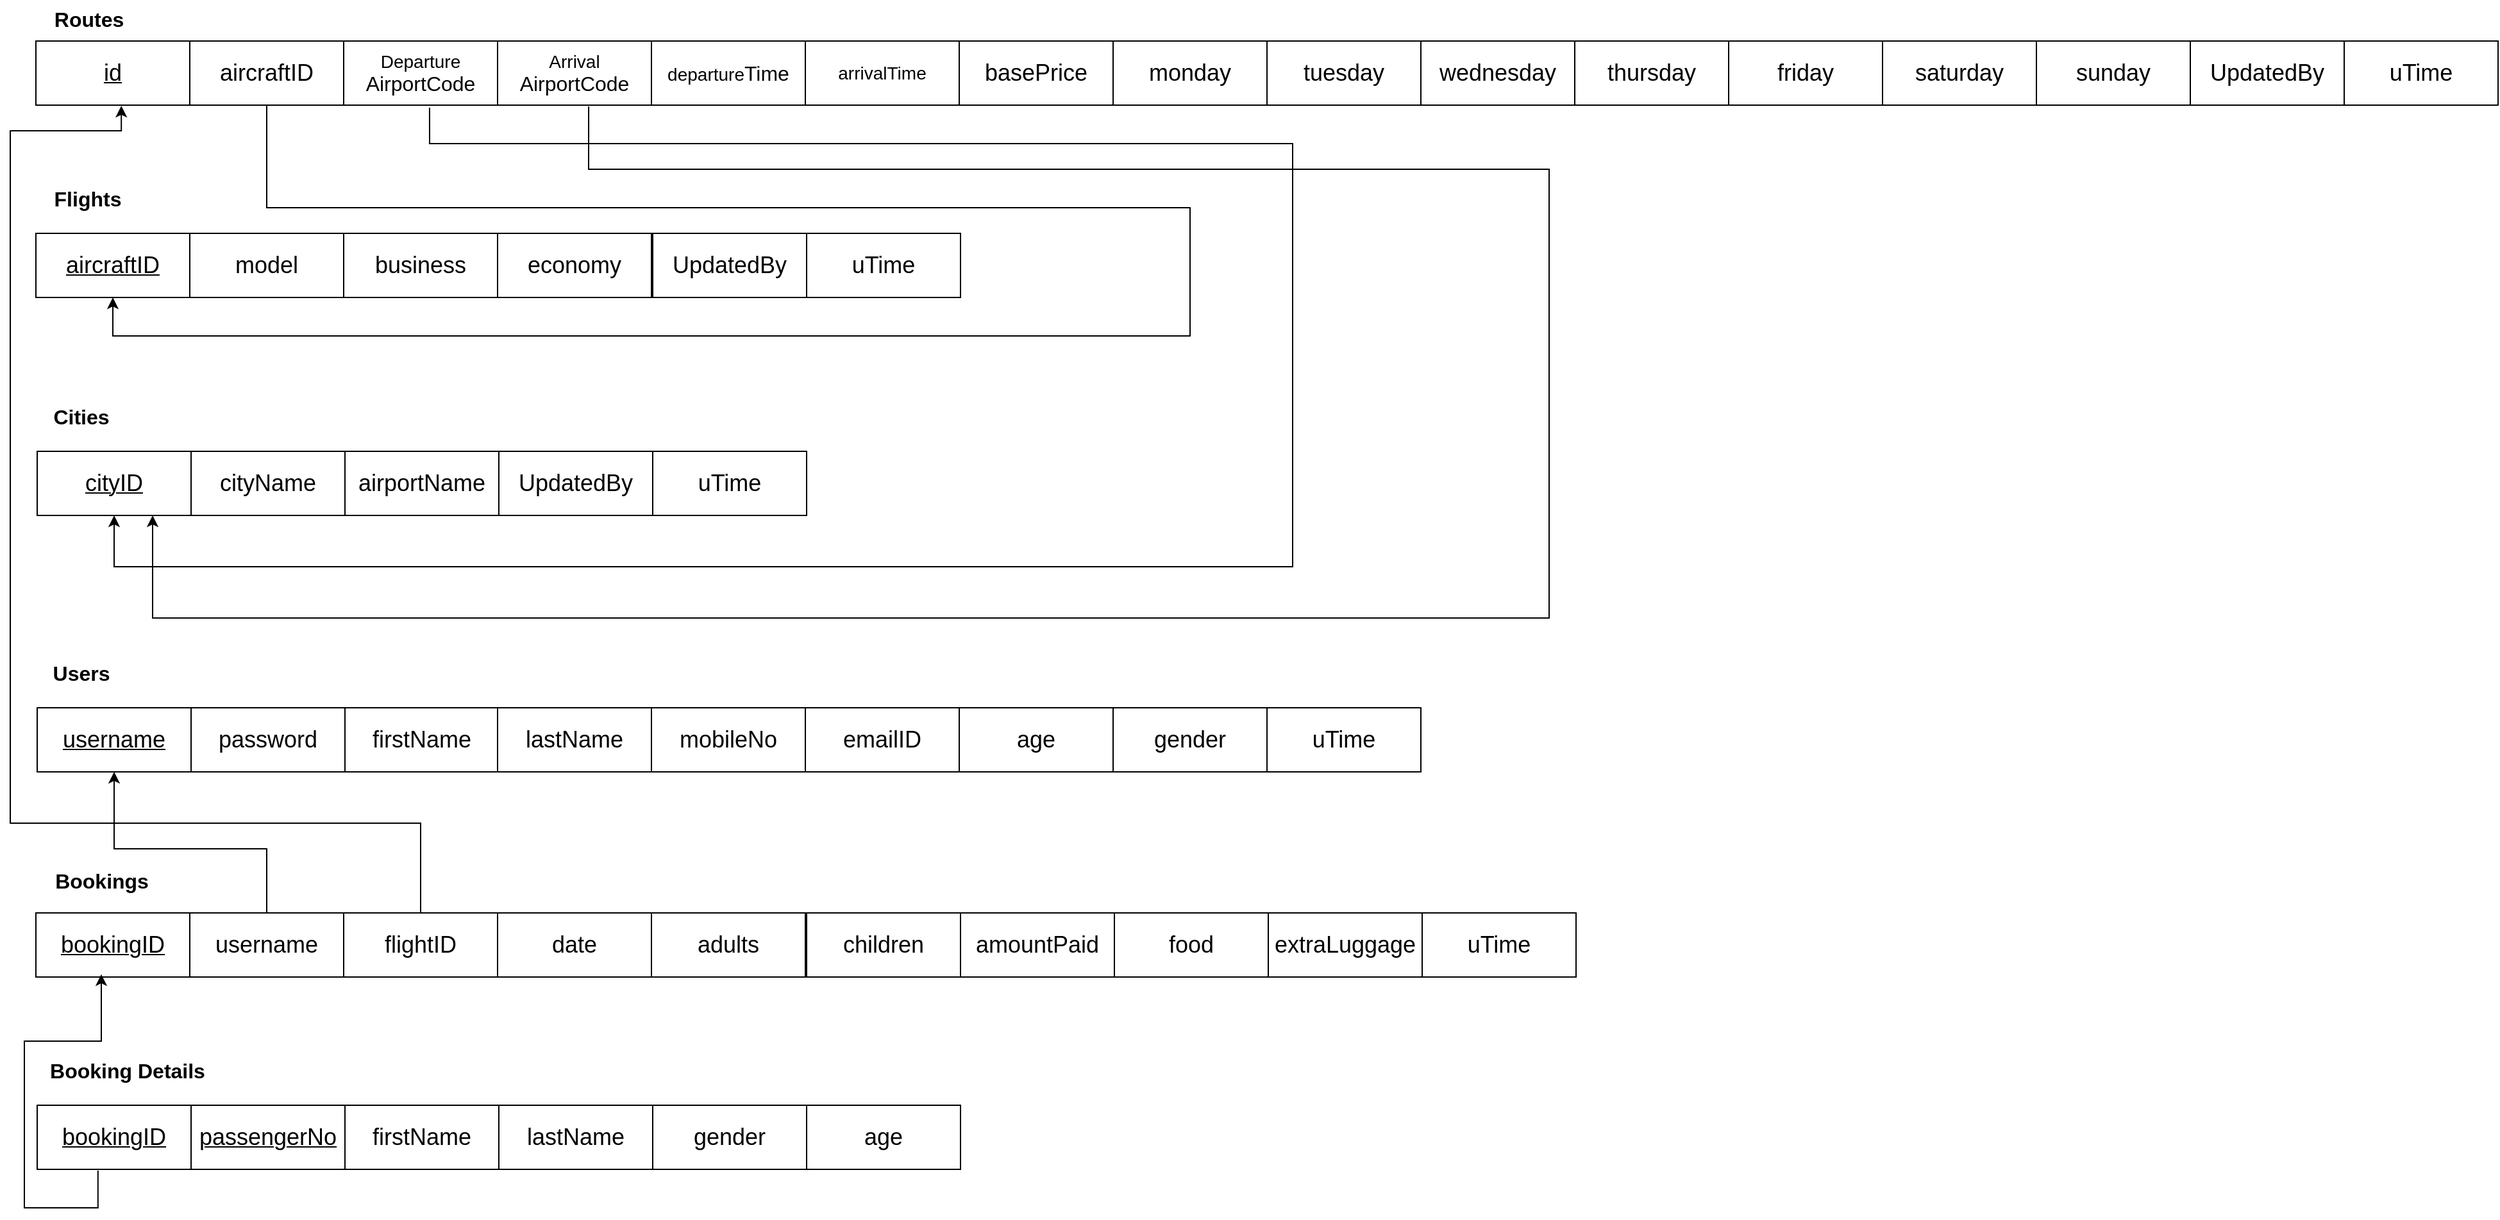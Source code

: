 <mxfile version="24.7.17">
  <diagram name="Page-1" id="sCcfLyy0vtP1j9GHQ2U_">
    <mxGraphModel dx="1985" dy="803" grid="1" gridSize="10" guides="1" tooltips="1" connect="1" arrows="1" fold="1" page="1" pageScale="1" pageWidth="850" pageHeight="1100" math="0" shadow="0">
      <root>
        <mxCell id="0" />
        <mxCell id="1" parent="0" />
        <mxCell id="HDAIHqW3xJN0AV3oF5u7-3" value="&lt;u&gt;&lt;font style=&quot;font-size: 18px;&quot;&gt;id&lt;/font&gt;&lt;/u&gt;" style="rounded=0;whiteSpace=wrap;html=1;" parent="1" vertex="1">
          <mxGeometry x="40" y="80" width="120" height="50" as="geometry" />
        </mxCell>
        <mxCell id="HDAIHqW3xJN0AV3oF5u7-4" value="&lt;font style=&quot;font-size: 18px;&quot;&gt;aircraftID&lt;/font&gt;" style="rounded=0;whiteSpace=wrap;html=1;" parent="1" vertex="1">
          <mxGeometry x="160" y="80" width="120" height="50" as="geometry" />
        </mxCell>
        <mxCell id="HDAIHqW3xJN0AV3oF5u7-5" value="&lt;div style=&quot;&quot;&gt;&lt;font style=&quot;font-size: 14px;&quot;&gt;Departure&lt;/font&gt;&lt;/div&gt;&lt;div style=&quot;&quot;&gt;&lt;font size=&quot;3&quot;&gt;AirportCode&lt;/font&gt;&lt;/div&gt;" style="rounded=0;whiteSpace=wrap;html=1;align=center;" parent="1" vertex="1">
          <mxGeometry x="280" y="80" width="120" height="50" as="geometry" />
        </mxCell>
        <mxCell id="HDAIHqW3xJN0AV3oF5u7-6" value="&lt;font style=&quot;font-size: 14px;&quot;&gt;Arrival&lt;/font&gt;&lt;div&gt;&lt;font size=&quot;3&quot;&gt;AirportCode&lt;/font&gt;&lt;/div&gt;" style="rounded=0;whiteSpace=wrap;html=1;" parent="1" vertex="1">
          <mxGeometry x="400" y="80" width="120" height="50" as="geometry" />
        </mxCell>
        <mxCell id="HDAIHqW3xJN0AV3oF5u7-7" value="&lt;font style=&quot;font-size: 14px;&quot;&gt;departure&lt;/font&gt;&lt;span style=&quot;font-size: medium; background-color: initial;&quot;&gt;Time&lt;/span&gt;" style="rounded=0;whiteSpace=wrap;html=1;" parent="1" vertex="1">
          <mxGeometry x="520" y="80" width="120" height="50" as="geometry" />
        </mxCell>
        <mxCell id="HDAIHqW3xJN0AV3oF5u7-8" value="&lt;font style=&quot;font-size: 14px;&quot;&gt;arrivalTime&lt;/font&gt;" style="rounded=0;whiteSpace=wrap;html=1;" parent="1" vertex="1">
          <mxGeometry x="640" y="80" width="120" height="50" as="geometry" />
        </mxCell>
        <mxCell id="HDAIHqW3xJN0AV3oF5u7-9" value="&lt;font style=&quot;font-size: 18px;&quot;&gt;basePrice&lt;/font&gt;" style="rounded=0;whiteSpace=wrap;html=1;" parent="1" vertex="1">
          <mxGeometry x="760" y="80" width="120" height="50" as="geometry" />
        </mxCell>
        <mxCell id="HDAIHqW3xJN0AV3oF5u7-10" value="&lt;font style=&quot;font-size: 18px;&quot;&gt;monday&lt;/font&gt;" style="rounded=0;whiteSpace=wrap;html=1;" parent="1" vertex="1">
          <mxGeometry x="880" y="80" width="120" height="50" as="geometry" />
        </mxCell>
        <mxCell id="HDAIHqW3xJN0AV3oF5u7-11" value="&lt;font style=&quot;font-size: 18px;&quot;&gt;tuesday&lt;/font&gt;" style="rounded=0;whiteSpace=wrap;html=1;" parent="1" vertex="1">
          <mxGeometry x="1000" y="80" width="120" height="50" as="geometry" />
        </mxCell>
        <mxCell id="HDAIHqW3xJN0AV3oF5u7-12" value="&lt;font style=&quot;font-size: 18px;&quot;&gt;wednesday&lt;/font&gt;" style="rounded=0;whiteSpace=wrap;html=1;" parent="1" vertex="1">
          <mxGeometry x="1120" y="80" width="120" height="50" as="geometry" />
        </mxCell>
        <mxCell id="HDAIHqW3xJN0AV3oF5u7-13" value="&lt;font style=&quot;font-size: 18px;&quot;&gt;thursday&lt;/font&gt;" style="rounded=0;whiteSpace=wrap;html=1;" parent="1" vertex="1">
          <mxGeometry x="1240" y="80" width="120" height="50" as="geometry" />
        </mxCell>
        <mxCell id="HDAIHqW3xJN0AV3oF5u7-14" value="&lt;font style=&quot;font-size: 18px;&quot;&gt;friday&lt;/font&gt;" style="rounded=0;whiteSpace=wrap;html=1;" parent="1" vertex="1">
          <mxGeometry x="1360" y="80" width="120" height="50" as="geometry" />
        </mxCell>
        <mxCell id="HDAIHqW3xJN0AV3oF5u7-15" value="&lt;font style=&quot;font-size: 18px;&quot;&gt;saturday&lt;/font&gt;" style="rounded=0;whiteSpace=wrap;html=1;" parent="1" vertex="1">
          <mxGeometry x="1480" y="80" width="120" height="50" as="geometry" />
        </mxCell>
        <mxCell id="HDAIHqW3xJN0AV3oF5u7-16" value="&lt;font style=&quot;font-size: 18px;&quot;&gt;sunday&lt;/font&gt;" style="rounded=0;whiteSpace=wrap;html=1;" parent="1" vertex="1">
          <mxGeometry x="1600" y="80" width="120" height="50" as="geometry" />
        </mxCell>
        <mxCell id="HDAIHqW3xJN0AV3oF5u7-17" value="&lt;b&gt;&lt;font style=&quot;font-size: 16px;&quot;&gt;Routes&lt;/font&gt;&lt;/b&gt;" style="text;html=1;align=center;verticalAlign=middle;resizable=0;points=[];autosize=1;strokeColor=none;fillColor=none;" parent="1" vertex="1">
          <mxGeometry x="41" y="48" width="80" height="30" as="geometry" />
        </mxCell>
        <mxCell id="HDAIHqW3xJN0AV3oF5u7-18" value="&lt;u&gt;&lt;font style=&quot;font-size: 18px;&quot;&gt;aircraftID&lt;/font&gt;&lt;/u&gt;" style="rounded=0;whiteSpace=wrap;html=1;" parent="1" vertex="1">
          <mxGeometry x="40" y="230" width="120" height="50" as="geometry" />
        </mxCell>
        <mxCell id="HDAIHqW3xJN0AV3oF5u7-19" value="&lt;font style=&quot;font-size: 18px;&quot;&gt;model&lt;/font&gt;" style="rounded=0;whiteSpace=wrap;html=1;" parent="1" vertex="1">
          <mxGeometry x="160" y="230" width="120" height="50" as="geometry" />
        </mxCell>
        <mxCell id="HDAIHqW3xJN0AV3oF5u7-20" value="&lt;font style=&quot;font-size: 18px;&quot;&gt;business&lt;/font&gt;" style="rounded=0;whiteSpace=wrap;html=1;" parent="1" vertex="1">
          <mxGeometry x="280" y="230" width="120" height="50" as="geometry" />
        </mxCell>
        <mxCell id="HDAIHqW3xJN0AV3oF5u7-21" value="&lt;font style=&quot;font-size: 18px;&quot;&gt;economy&lt;/font&gt;" style="rounded=0;whiteSpace=wrap;html=1;" parent="1" vertex="1">
          <mxGeometry x="400" y="230" width="120" height="50" as="geometry" />
        </mxCell>
        <mxCell id="HDAIHqW3xJN0AV3oF5u7-22" value="&lt;b&gt;&lt;font style=&quot;font-size: 16px;&quot;&gt;Flights&lt;/font&gt;&lt;/b&gt;" style="text;html=1;align=center;verticalAlign=middle;resizable=0;points=[];autosize=1;strokeColor=none;fillColor=none;" parent="1" vertex="1">
          <mxGeometry x="40" y="188" width="80" height="30" as="geometry" />
        </mxCell>
        <mxCell id="HDAIHqW3xJN0AV3oF5u7-23" value="" style="endArrow=classic;html=1;rounded=0;exitX=0.5;exitY=1;exitDx=0;exitDy=0;entryX=0.5;entryY=1;entryDx=0;entryDy=0;edgeStyle=orthogonalEdgeStyle;elbow=vertical;" parent="1" source="HDAIHqW3xJN0AV3oF5u7-4" target="HDAIHqW3xJN0AV3oF5u7-18" edge="1">
          <mxGeometry width="50" height="50" relative="1" as="geometry">
            <mxPoint x="450" y="310" as="sourcePoint" />
            <mxPoint x="500" y="260" as="targetPoint" />
            <Array as="points">
              <mxPoint x="220" y="210" />
              <mxPoint x="940" y="210" />
              <mxPoint x="940" y="310" />
              <mxPoint x="100" y="310" />
            </Array>
          </mxGeometry>
        </mxCell>
        <mxCell id="HDAIHqW3xJN0AV3oF5u7-24" value="&lt;u&gt;&lt;font style=&quot;font-size: 18px;&quot;&gt;cityID&lt;/font&gt;&lt;/u&gt;" style="rounded=0;whiteSpace=wrap;html=1;" parent="1" vertex="1">
          <mxGeometry x="41" y="400" width="120" height="50" as="geometry" />
        </mxCell>
        <mxCell id="HDAIHqW3xJN0AV3oF5u7-25" value="&lt;font style=&quot;font-size: 18px;&quot;&gt;cityName&lt;/font&gt;" style="rounded=0;whiteSpace=wrap;html=1;" parent="1" vertex="1">
          <mxGeometry x="161" y="400" width="120" height="50" as="geometry" />
        </mxCell>
        <mxCell id="HDAIHqW3xJN0AV3oF5u7-26" value="&lt;font style=&quot;font-size: 18px;&quot;&gt;airportName&lt;/font&gt;" style="rounded=0;whiteSpace=wrap;html=1;" parent="1" vertex="1">
          <mxGeometry x="281" y="400" width="120" height="50" as="geometry" />
        </mxCell>
        <mxCell id="HDAIHqW3xJN0AV3oF5u7-27" value="" style="endArrow=classic;html=1;rounded=0;entryX=0.5;entryY=1;entryDx=0;entryDy=0;exitX=0.558;exitY=1.04;exitDx=0;exitDy=0;exitPerimeter=0;edgeStyle=orthogonalEdgeStyle;" parent="1" source="HDAIHqW3xJN0AV3oF5u7-5" target="HDAIHqW3xJN0AV3oF5u7-24" edge="1">
          <mxGeometry width="50" height="50" relative="1" as="geometry">
            <mxPoint x="70" y="520" as="sourcePoint" />
            <mxPoint x="120" y="470" as="targetPoint" />
            <Array as="points">
              <mxPoint x="347" y="160" />
              <mxPoint x="1020" y="160" />
              <mxPoint x="1020" y="490" />
              <mxPoint x="101" y="490" />
            </Array>
          </mxGeometry>
        </mxCell>
        <mxCell id="HDAIHqW3xJN0AV3oF5u7-28" value="" style="endArrow=classic;html=1;rounded=0;entryX=0.75;entryY=1;entryDx=0;entryDy=0;edgeStyle=orthogonalEdgeStyle;exitX=0.592;exitY=1.02;exitDx=0;exitDy=0;exitPerimeter=0;" parent="1" source="HDAIHqW3xJN0AV3oF5u7-6" target="HDAIHqW3xJN0AV3oF5u7-24" edge="1">
          <mxGeometry width="50" height="50" relative="1" as="geometry">
            <mxPoint x="450" y="360" as="sourcePoint" />
            <mxPoint x="500" y="310" as="targetPoint" />
            <Array as="points">
              <mxPoint x="471" y="180" />
              <mxPoint x="1220" y="180" />
              <mxPoint x="1220" y="530" />
              <mxPoint x="131" y="530" />
            </Array>
          </mxGeometry>
        </mxCell>
        <mxCell id="HDAIHqW3xJN0AV3oF5u7-29" value="&lt;b&gt;&lt;font style=&quot;font-size: 16px;&quot;&gt;Cities&lt;/font&gt;&lt;/b&gt;" style="text;html=1;align=center;verticalAlign=middle;resizable=0;points=[];autosize=1;strokeColor=none;fillColor=none;" parent="1" vertex="1">
          <mxGeometry x="40" y="358" width="70" height="30" as="geometry" />
        </mxCell>
        <mxCell id="HDAIHqW3xJN0AV3oF5u7-30" value="&lt;u&gt;&lt;font style=&quot;font-size: 18px;&quot;&gt;username&lt;/font&gt;&lt;/u&gt;" style="rounded=0;whiteSpace=wrap;html=1;" parent="1" vertex="1">
          <mxGeometry x="41" y="600" width="120" height="50" as="geometry" />
        </mxCell>
        <mxCell id="HDAIHqW3xJN0AV3oF5u7-31" value="&lt;font style=&quot;font-size: 18px;&quot;&gt;password&lt;/font&gt;" style="rounded=0;whiteSpace=wrap;html=1;" parent="1" vertex="1">
          <mxGeometry x="161" y="600" width="120" height="50" as="geometry" />
        </mxCell>
        <mxCell id="HDAIHqW3xJN0AV3oF5u7-32" value="&lt;font style=&quot;font-size: 18px;&quot;&gt;firstName&lt;/font&gt;" style="rounded=0;whiteSpace=wrap;html=1;" parent="1" vertex="1">
          <mxGeometry x="281" y="600" width="120" height="50" as="geometry" />
        </mxCell>
        <mxCell id="HDAIHqW3xJN0AV3oF5u7-33" value="&lt;font style=&quot;font-size: 18px;&quot;&gt;lastName&lt;/font&gt;" style="rounded=0;whiteSpace=wrap;html=1;" parent="1" vertex="1">
          <mxGeometry x="400" y="600" width="120" height="50" as="geometry" />
        </mxCell>
        <mxCell id="HDAIHqW3xJN0AV3oF5u7-34" value="&lt;font style=&quot;font-size: 18px;&quot;&gt;mobileNo&lt;/font&gt;" style="rounded=0;whiteSpace=wrap;html=1;" parent="1" vertex="1">
          <mxGeometry x="520" y="600" width="120" height="50" as="geometry" />
        </mxCell>
        <mxCell id="HDAIHqW3xJN0AV3oF5u7-35" value="&lt;font style=&quot;font-size: 18px;&quot;&gt;emailID&lt;/font&gt;" style="rounded=0;whiteSpace=wrap;html=1;" parent="1" vertex="1">
          <mxGeometry x="640" y="600" width="120" height="50" as="geometry" />
        </mxCell>
        <mxCell id="HDAIHqW3xJN0AV3oF5u7-36" value="&lt;font style=&quot;font-size: 18px;&quot;&gt;age&lt;/font&gt;" style="rounded=0;whiteSpace=wrap;html=1;" parent="1" vertex="1">
          <mxGeometry x="760" y="600" width="120" height="50" as="geometry" />
        </mxCell>
        <mxCell id="HDAIHqW3xJN0AV3oF5u7-37" value="&lt;font style=&quot;font-size: 18px;&quot;&gt;gender&lt;/font&gt;" style="rounded=0;whiteSpace=wrap;html=1;" parent="1" vertex="1">
          <mxGeometry x="880" y="600" width="120" height="50" as="geometry" />
        </mxCell>
        <mxCell id="HDAIHqW3xJN0AV3oF5u7-38" value="&lt;b&gt;&lt;font style=&quot;font-size: 16px;&quot;&gt;Users&lt;/font&gt;&lt;/b&gt;" style="text;html=1;align=center;verticalAlign=middle;resizable=0;points=[];autosize=1;strokeColor=none;fillColor=none;" parent="1" vertex="1">
          <mxGeometry x="40" y="558" width="70" height="30" as="geometry" />
        </mxCell>
        <mxCell id="HDAIHqW3xJN0AV3oF5u7-39" value="&lt;u&gt;&lt;font style=&quot;font-size: 18px;&quot;&gt;bookingID&lt;/font&gt;&lt;/u&gt;" style="rounded=0;whiteSpace=wrap;html=1;" parent="1" vertex="1">
          <mxGeometry x="40" y="760" width="120" height="50" as="geometry" />
        </mxCell>
        <mxCell id="HDAIHqW3xJN0AV3oF5u7-40" value="&lt;font style=&quot;font-size: 18px;&quot;&gt;username&lt;/font&gt;" style="rounded=0;whiteSpace=wrap;html=1;" parent="1" vertex="1">
          <mxGeometry x="160" y="760" width="120" height="50" as="geometry" />
        </mxCell>
        <mxCell id="HDAIHqW3xJN0AV3oF5u7-41" value="&lt;font style=&quot;font-size: 18px;&quot;&gt;flightID&lt;/font&gt;" style="rounded=0;whiteSpace=wrap;html=1;" parent="1" vertex="1">
          <mxGeometry x="280" y="760" width="120" height="50" as="geometry" />
        </mxCell>
        <mxCell id="HDAIHqW3xJN0AV3oF5u7-42" value="&lt;font style=&quot;font-size: 18px;&quot;&gt;date&lt;/font&gt;" style="rounded=0;whiteSpace=wrap;html=1;" parent="1" vertex="1">
          <mxGeometry x="400" y="760" width="120" height="50" as="geometry" />
        </mxCell>
        <mxCell id="HDAIHqW3xJN0AV3oF5u7-43" value="&lt;font style=&quot;font-size: 18px;&quot;&gt;adults&lt;/font&gt;" style="rounded=0;whiteSpace=wrap;html=1;" parent="1" vertex="1">
          <mxGeometry x="520" y="760" width="120" height="50" as="geometry" />
        </mxCell>
        <mxCell id="HDAIHqW3xJN0AV3oF5u7-44" value="&lt;font style=&quot;font-size: 18px;&quot;&gt;amountPaid&lt;/font&gt;" style="rounded=0;whiteSpace=wrap;html=1;" parent="1" vertex="1">
          <mxGeometry x="761" y="760" width="120" height="50" as="geometry" />
        </mxCell>
        <mxCell id="HDAIHqW3xJN0AV3oF5u7-45" value="&lt;font style=&quot;font-size: 18px;&quot;&gt;food&lt;/font&gt;" style="rounded=0;whiteSpace=wrap;html=1;" parent="1" vertex="1">
          <mxGeometry x="881" y="760" width="120" height="50" as="geometry" />
        </mxCell>
        <mxCell id="HDAIHqW3xJN0AV3oF5u7-46" value="&lt;font style=&quot;font-size: 18px;&quot;&gt;extraLuggage&lt;/font&gt;" style="rounded=0;whiteSpace=wrap;html=1;" parent="1" vertex="1">
          <mxGeometry x="1001" y="760" width="120" height="50" as="geometry" />
        </mxCell>
        <mxCell id="HDAIHqW3xJN0AV3oF5u7-47" value="&lt;b&gt;&lt;font style=&quot;font-size: 16px;&quot;&gt;Bookings&lt;/font&gt;&lt;/b&gt;" style="text;html=1;align=center;verticalAlign=middle;resizable=0;points=[];autosize=1;strokeColor=none;fillColor=none;" parent="1" vertex="1">
          <mxGeometry x="41" y="720" width="100" height="30" as="geometry" />
        </mxCell>
        <mxCell id="HDAIHqW3xJN0AV3oF5u7-48" value="" style="endArrow=classic;html=1;rounded=0;exitX=0.5;exitY=0;exitDx=0;exitDy=0;exitPerimeter=0;entryX=0.5;entryY=1;entryDx=0;entryDy=0;edgeStyle=orthogonalEdgeStyle;" parent="1" source="HDAIHqW3xJN0AV3oF5u7-40" target="HDAIHqW3xJN0AV3oF5u7-30" edge="1">
          <mxGeometry width="50" height="50" relative="1" as="geometry">
            <mxPoint x="220" y="750" as="sourcePoint" />
            <mxPoint x="270" y="700" as="targetPoint" />
            <Array as="points">
              <mxPoint x="220" y="710" />
              <mxPoint x="101" y="710" />
            </Array>
          </mxGeometry>
        </mxCell>
        <mxCell id="HDAIHqW3xJN0AV3oF5u7-49" value="" style="endArrow=classic;html=1;rounded=0;exitX=0.5;exitY=0;exitDx=0;exitDy=0;entryX=0.555;entryY=1.01;entryDx=0;entryDy=0;entryPerimeter=0;edgeStyle=orthogonalEdgeStyle;" parent="1" source="HDAIHqW3xJN0AV3oF5u7-41" target="HDAIHqW3xJN0AV3oF5u7-3" edge="1">
          <mxGeometry width="50" height="50" relative="1" as="geometry">
            <mxPoint x="330" y="740" as="sourcePoint" />
            <mxPoint x="380" y="690" as="targetPoint" />
            <Array as="points">
              <mxPoint x="340" y="690" />
              <mxPoint x="20" y="690" />
              <mxPoint x="20" y="150" />
              <mxPoint x="107" y="150" />
            </Array>
          </mxGeometry>
        </mxCell>
        <mxCell id="HDAIHqW3xJN0AV3oF5u7-50" value="&lt;u&gt;&lt;font style=&quot;font-size: 18px;&quot;&gt;bookingID&lt;/font&gt;&lt;/u&gt;" style="rounded=0;whiteSpace=wrap;html=1;" parent="1" vertex="1">
          <mxGeometry x="41" y="910" width="120" height="50" as="geometry" />
        </mxCell>
        <mxCell id="HDAIHqW3xJN0AV3oF5u7-51" value="&lt;u&gt;&lt;font style=&quot;font-size: 18px;&quot;&gt;passengerNo&lt;/font&gt;&lt;/u&gt;" style="rounded=0;whiteSpace=wrap;html=1;" parent="1" vertex="1">
          <mxGeometry x="161" y="910" width="120" height="50" as="geometry" />
        </mxCell>
        <mxCell id="HDAIHqW3xJN0AV3oF5u7-52" value="&lt;font style=&quot;font-size: 18px;&quot;&gt;firstName&lt;/font&gt;" style="rounded=0;whiteSpace=wrap;html=1;" parent="1" vertex="1">
          <mxGeometry x="281" y="910" width="120" height="50" as="geometry" />
        </mxCell>
        <mxCell id="HDAIHqW3xJN0AV3oF5u7-53" value="&lt;font style=&quot;font-size: 18px;&quot;&gt;lastName&lt;/font&gt;" style="rounded=0;whiteSpace=wrap;html=1;" parent="1" vertex="1">
          <mxGeometry x="401" y="910" width="120" height="50" as="geometry" />
        </mxCell>
        <mxCell id="HDAIHqW3xJN0AV3oF5u7-54" value="&lt;font style=&quot;font-size: 18px;&quot;&gt;gender&lt;/font&gt;" style="rounded=0;whiteSpace=wrap;html=1;" parent="1" vertex="1">
          <mxGeometry x="521" y="910" width="120" height="50" as="geometry" />
        </mxCell>
        <mxCell id="HDAIHqW3xJN0AV3oF5u7-56" value="&lt;font style=&quot;font-size: 18px;&quot;&gt;age&lt;/font&gt;" style="rounded=0;whiteSpace=wrap;html=1;" parent="1" vertex="1">
          <mxGeometry x="641" y="910" width="120" height="50" as="geometry" />
        </mxCell>
        <mxCell id="HDAIHqW3xJN0AV3oF5u7-57" value="&lt;b style=&quot;font-size: 16px;&quot;&gt;Booking Details&lt;br&gt;&lt;/b&gt;" style="text;html=1;align=center;verticalAlign=middle;resizable=0;points=[];autosize=1;strokeColor=none;fillColor=none;" parent="1" vertex="1">
          <mxGeometry x="41" y="868" width="140" height="30" as="geometry" />
        </mxCell>
        <mxCell id="HDAIHqW3xJN0AV3oF5u7-58" value="" style="endArrow=classic;html=1;rounded=0;exitX=0.395;exitY=1.019;exitDx=0;exitDy=0;exitPerimeter=0;entryX=0.425;entryY=0.958;entryDx=0;entryDy=0;entryPerimeter=0;edgeStyle=orthogonalEdgeStyle;" parent="1" source="HDAIHqW3xJN0AV3oF5u7-50" target="HDAIHqW3xJN0AV3oF5u7-39" edge="1">
          <mxGeometry width="50" height="50" relative="1" as="geometry">
            <mxPoint x="60" y="1030" as="sourcePoint" />
            <mxPoint x="110" y="980" as="targetPoint" />
            <Array as="points">
              <mxPoint x="88" y="990" />
              <mxPoint x="31" y="990" />
              <mxPoint x="31" y="860" />
              <mxPoint x="91" y="860" />
            </Array>
          </mxGeometry>
        </mxCell>
        <mxCell id="wB6hMtW-AQrQEqTnkis1-1" value="&lt;font style=&quot;font-size: 18px;&quot;&gt;children&lt;/font&gt;" style="rounded=0;whiteSpace=wrap;html=1;" parent="1" vertex="1">
          <mxGeometry x="641" y="760" width="120" height="50" as="geometry" />
        </mxCell>
        <mxCell id="mJUpb2nNKxngBacVLkeY-1" value="&lt;font style=&quot;font-size: 18px;&quot;&gt;UpdatedBy&lt;/font&gt;" style="rounded=0;whiteSpace=wrap;html=1;" vertex="1" parent="1">
          <mxGeometry x="401" y="400" width="120" height="50" as="geometry" />
        </mxCell>
        <mxCell id="mJUpb2nNKxngBacVLkeY-2" value="&lt;font style=&quot;font-size: 18px;&quot;&gt;uTime&lt;/font&gt;" style="rounded=0;whiteSpace=wrap;html=1;" vertex="1" parent="1">
          <mxGeometry x="1000" y="600" width="120" height="50" as="geometry" />
        </mxCell>
        <mxCell id="mJUpb2nNKxngBacVLkeY-3" value="&lt;font style=&quot;font-size: 18px;&quot;&gt;uTime&lt;/font&gt;" style="rounded=0;whiteSpace=wrap;html=1;" vertex="1" parent="1">
          <mxGeometry x="521" y="400" width="120" height="50" as="geometry" />
        </mxCell>
        <mxCell id="mJUpb2nNKxngBacVLkeY-4" value="&lt;font style=&quot;font-size: 18px;&quot;&gt;UpdatedBy&lt;/font&gt;" style="rounded=0;whiteSpace=wrap;html=1;" vertex="1" parent="1">
          <mxGeometry x="1720" y="80" width="120" height="50" as="geometry" />
        </mxCell>
        <mxCell id="mJUpb2nNKxngBacVLkeY-5" value="&lt;font style=&quot;font-size: 18px;&quot;&gt;uTime&lt;/font&gt;" style="rounded=0;whiteSpace=wrap;html=1;" vertex="1" parent="1">
          <mxGeometry x="1840" y="80" width="120" height="50" as="geometry" />
        </mxCell>
        <mxCell id="mJUpb2nNKxngBacVLkeY-7" value="&lt;font style=&quot;font-size: 18px;&quot;&gt;uTime&lt;/font&gt;" style="rounded=0;whiteSpace=wrap;html=1;" vertex="1" parent="1">
          <mxGeometry x="1121" y="760" width="120" height="50" as="geometry" />
        </mxCell>
        <mxCell id="mJUpb2nNKxngBacVLkeY-8" value="&lt;font style=&quot;font-size: 18px;&quot;&gt;UpdatedBy&lt;/font&gt;" style="rounded=0;whiteSpace=wrap;html=1;" vertex="1" parent="1">
          <mxGeometry x="521" y="230" width="120" height="50" as="geometry" />
        </mxCell>
        <mxCell id="mJUpb2nNKxngBacVLkeY-9" value="&lt;font style=&quot;font-size: 18px;&quot;&gt;uTime&lt;/font&gt;" style="rounded=0;whiteSpace=wrap;html=1;" vertex="1" parent="1">
          <mxGeometry x="641" y="230" width="120" height="50" as="geometry" />
        </mxCell>
      </root>
    </mxGraphModel>
  </diagram>
</mxfile>
